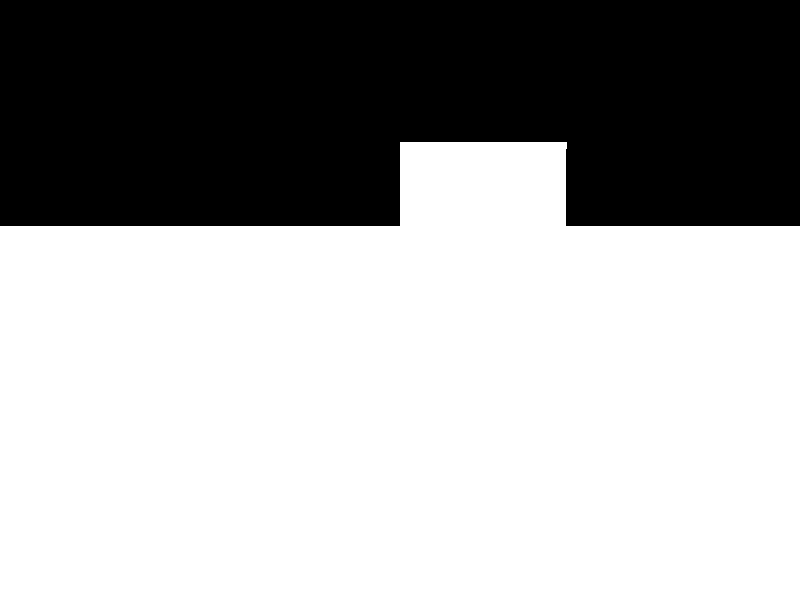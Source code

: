 #version 3.7;

global_settings {assumed_gamma 1.0}

#declare dist = 10;

camera {
  location <dist * cos(2 * pi * clock), 0.5, dist * sin( 2 * pi * clock)>
  look_at <0, 0, 0>
  angle 30
}

light_source {
  <5, 10, 5>
  color <1, 1, 1>
}

box {
  <0, 0, 0>
  <1, 1, 1>
  
  pigment {
    color <1, 1, 1>
  }
}

plane {
  <0, 1, 0>, -2
  pigment {
    color <1,1,1>
  }
}